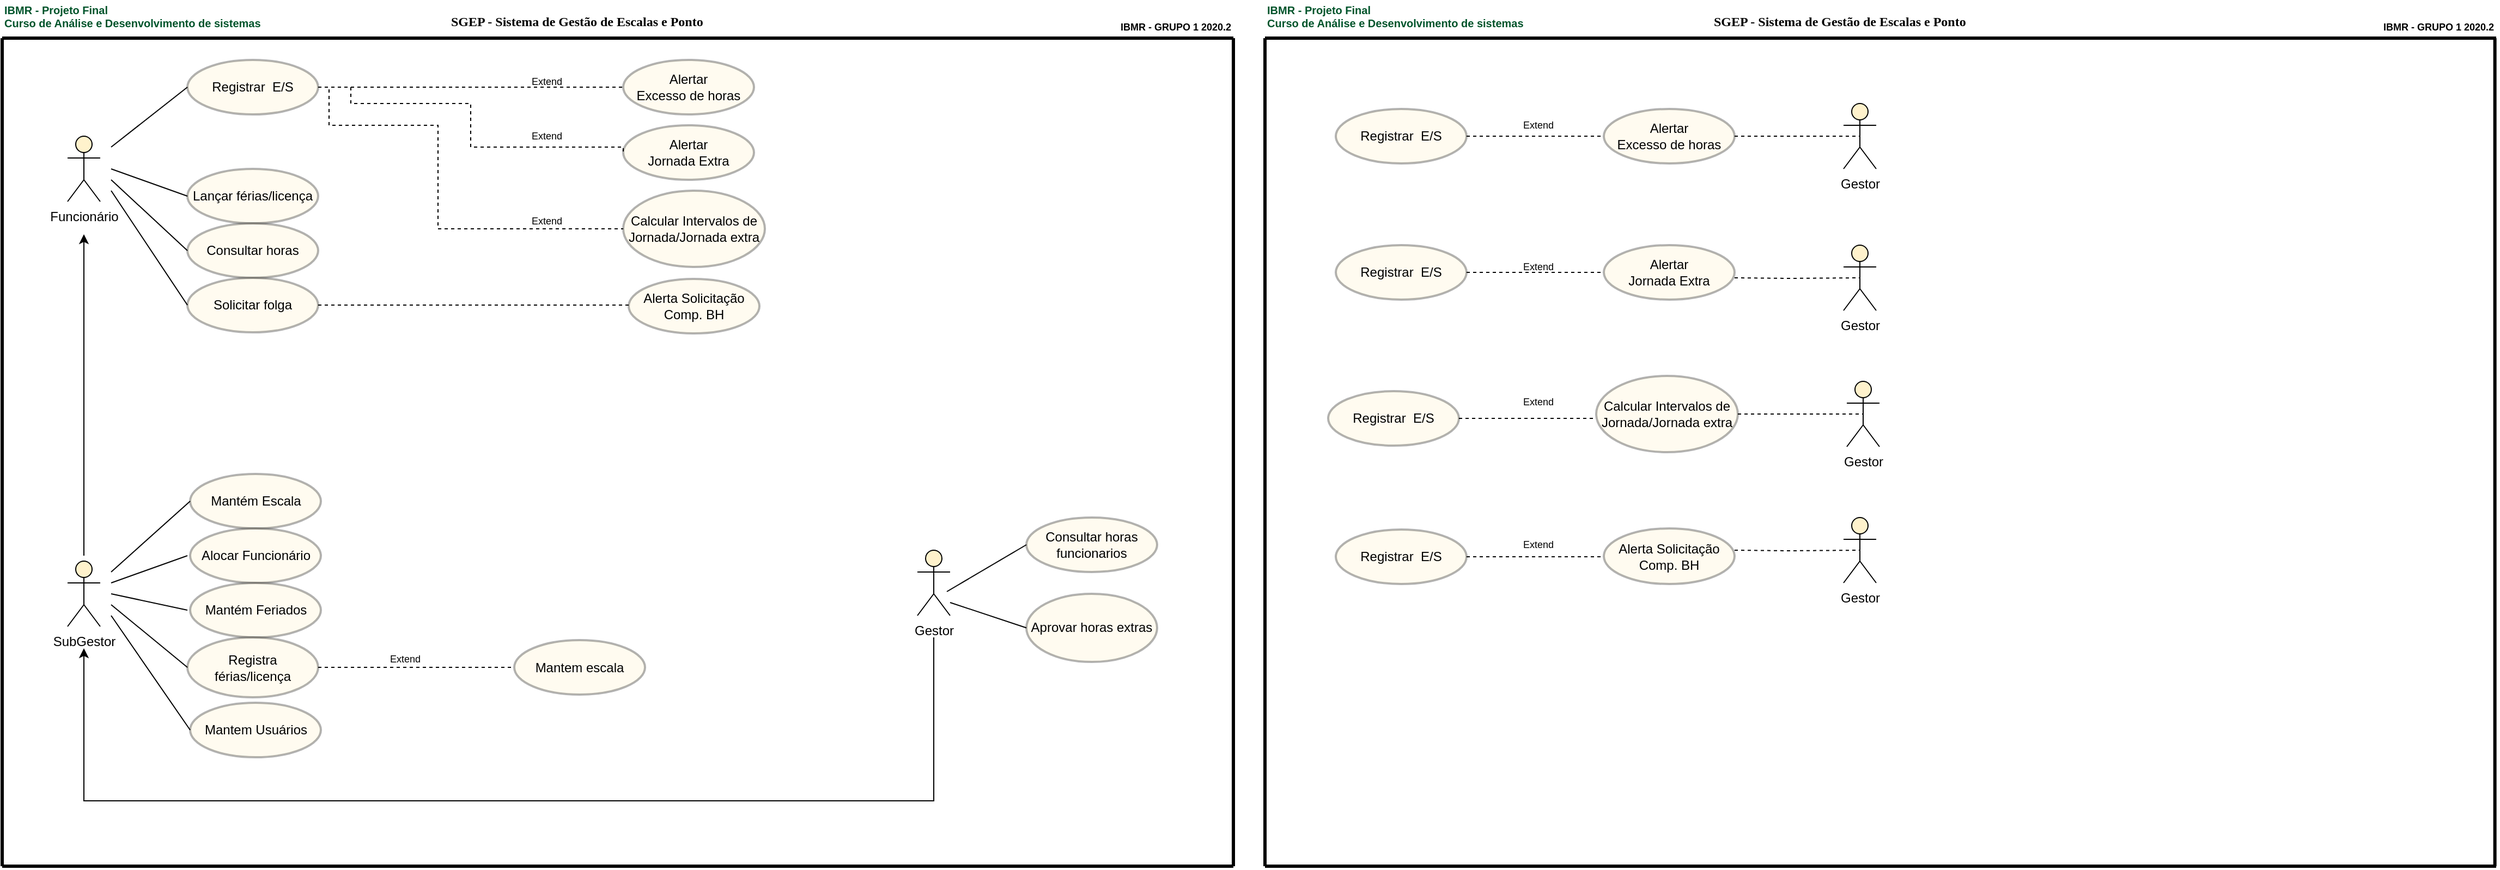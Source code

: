 <mxfile compressed="true" version="13.7.3" type="device"><diagram id="foWhsf25fvCKEfBYoywV" name="Page-1"><mxGraphModel dx="1422" dy="822" grid="0" gridSize="10" guides="1" tooltips="1" connect="1" arrows="1" fold="1" page="1" pageScale="1" pageWidth="1169" pageHeight="827" math="0" shadow="0"><root><mxCell id="0"/><mxCell id="1" parent="0"/><mxCell id="kycE4sIJt7YBiQGmv8bD-1" value="Funcionário&lt;br&gt;" style="shape=umlActor;verticalLabelPosition=bottom;verticalAlign=top;html=1;outlineConnect=0;fillColor=#fff2cc;" parent="1" vertex="1"><mxGeometry x="90" y="130" width="30" height="60" as="geometry"/></mxCell><mxCell id="kycE4sIJt7YBiQGmv8bD-5" value="SGEP - Sistema de Gestão de Escalas e Ponto" style="text;html=1;align=left;verticalAlign=middle;whiteSpace=wrap;rounded=0;opacity=30;fontFamily=Verdana;fontStyle=1" parent="1" vertex="1"><mxGeometry x="440" y="15" width="310" height="20" as="geometry"/></mxCell><mxCell id="97PeL073SL1VB_IaSIYJ-3" style="edgeStyle=orthogonalEdgeStyle;rounded=0;orthogonalLoop=1;jettySize=auto;html=1;exitX=1;exitY=0.5;exitDx=0;exitDy=0;fontSize=9;dashed=1;endArrow=none;endFill=0;" parent="1" source="kycE4sIJt7YBiQGmv8bD-8" target="n0idPbHLOJhVAurB8JQe-11" edge="1"><mxGeometry relative="1" as="geometry"/></mxCell><mxCell id="kycE4sIJt7YBiQGmv8bD-8" value="Registrar&amp;nbsp; E/S" style="ellipse;whiteSpace=wrap;html=1;strokeWidth=2;opacity=30;fillColor=#fff2cc;" parent="1" vertex="1"><mxGeometry x="200" y="60" width="120" height="50" as="geometry"/></mxCell><mxCell id="kycE4sIJt7YBiQGmv8bD-10" value="Lançar férias/licença" style="ellipse;whiteSpace=wrap;html=1;strokeWidth=2;opacity=30;fillColor=#fff2cc;" parent="1" vertex="1"><mxGeometry x="200" y="160" width="120" height="50" as="geometry"/></mxCell><mxCell id="kycE4sIJt7YBiQGmv8bD-12" value="Consultar horas" style="ellipse;whiteSpace=wrap;html=1;strokeWidth=2;opacity=30;fillColor=#fff2cc;" parent="1" vertex="1"><mxGeometry x="200" y="210" width="120" height="50" as="geometry"/></mxCell><mxCell id="kycE4sIJt7YBiQGmv8bD-13" value="Solicitar folga&lt;br&gt;" style="ellipse;whiteSpace=wrap;html=1;strokeWidth=2;opacity=30;fillColor=#fff2cc;" parent="1" vertex="1"><mxGeometry x="200" y="260" width="120" height="50" as="geometry"/></mxCell><mxCell id="kycE4sIJt7YBiQGmv8bD-34" value="" style="endArrow=none;html=1;exitX=0;exitY=0.5;exitDx=0;exitDy=0;" parent="1" source="kycE4sIJt7YBiQGmv8bD-8" edge="1"><mxGeometry width="50" height="50" relative="1" as="geometry"><mxPoint x="560" y="300" as="sourcePoint"/><mxPoint x="130" y="140" as="targetPoint"/></mxGeometry></mxCell><mxCell id="33OXJP3kfOeiL8WoAU79-2" value="" style="endArrow=none;html=1;entryX=0;entryY=0.5;entryDx=0;entryDy=0;" parent="1" target="kycE4sIJt7YBiQGmv8bD-10" edge="1"><mxGeometry width="50" height="50" relative="1" as="geometry"><mxPoint x="130" y="160" as="sourcePoint"/><mxPoint x="480" y="350" as="targetPoint"/></mxGeometry></mxCell><mxCell id="33OXJP3kfOeiL8WoAU79-3" value="" style="endArrow=none;html=1;entryX=0;entryY=0.5;entryDx=0;entryDy=0;" parent="1" target="kycE4sIJt7YBiQGmv8bD-12" edge="1"><mxGeometry width="50" height="50" relative="1" as="geometry"><mxPoint x="130" y="170" as="sourcePoint"/><mxPoint x="480" y="350" as="targetPoint"/></mxGeometry></mxCell><mxCell id="33OXJP3kfOeiL8WoAU79-4" value="" style="endArrow=none;html=1;entryX=0;entryY=0.5;entryDx=0;entryDy=0;" parent="1" target="kycE4sIJt7YBiQGmv8bD-13" edge="1"><mxGeometry width="50" height="50" relative="1" as="geometry"><mxPoint x="130" y="180" as="sourcePoint"/><mxPoint x="480" y="350" as="targetPoint"/></mxGeometry></mxCell><mxCell id="KG7OXIrDNvwEWNZNY_vG-3" style="edgeStyle=orthogonalEdgeStyle;rounded=0;orthogonalLoop=1;jettySize=auto;html=1;exitX=0.5;exitY=0.5;exitDx=0;exitDy=0;exitPerimeter=0;" parent="1" edge="1"><mxGeometry relative="1" as="geometry"><mxPoint x="105" y="220" as="targetPoint"/><Array as="points"><mxPoint x="105" y="390"/><mxPoint x="105" y="390"/></Array><mxPoint x="105" y="515" as="sourcePoint"/></mxGeometry></mxCell><mxCell id="KG7OXIrDNvwEWNZNY_vG-4" value="SubGestor" style="shape=umlActor;verticalLabelPosition=bottom;verticalAlign=top;html=1;outlineConnect=0;fillColor=#fff2cc;" parent="1" vertex="1"><mxGeometry x="90" y="520" width="30" height="60" as="geometry"/></mxCell><mxCell id="KG7OXIrDNvwEWNZNY_vG-7" value="Mantém Escala" style="ellipse;whiteSpace=wrap;html=1;strokeWidth=2;fillColor=#fff2cc;opacity=30;" parent="1" vertex="1"><mxGeometry x="202.5" y="440" width="120" height="50" as="geometry"/></mxCell><mxCell id="KG7OXIrDNvwEWNZNY_vG-8" value="Alocar Funcionário&lt;br&gt;" style="ellipse;whiteSpace=wrap;html=1;strokeWidth=2;fillColor=#fff2cc;opacity=30;" parent="1" vertex="1"><mxGeometry x="202.5" y="490" width="120" height="50" as="geometry"/></mxCell><mxCell id="KG7OXIrDNvwEWNZNY_vG-9" value="Mantém Feriados" style="ellipse;whiteSpace=wrap;html=1;strokeWidth=2;fillColor=#fff2cc;opacity=30;" parent="1" vertex="1"><mxGeometry x="202.5" y="540" width="120" height="50" as="geometry"/></mxCell><mxCell id="vT3QeHPFJL68Tq0sXoHv-1" value="Consultar horas funcionarios" style="ellipse;whiteSpace=wrap;html=1;strokeWidth=2;opacity=30;fillColor=#fff2cc;" parent="1" vertex="1"><mxGeometry x="970" y="480" width="120" height="50" as="geometry"/></mxCell><mxCell id="97PeL073SL1VB_IaSIYJ-14" style="edgeStyle=orthogonalEdgeStyle;rounded=0;orthogonalLoop=1;jettySize=auto;html=1;exitX=1;exitY=0.5;exitDx=0;exitDy=0;dashed=1;endArrow=none;endFill=0;fontSize=9;" parent="1" source="vT3QeHPFJL68Tq0sXoHv-3" target="n0idPbHLOJhVAurB8JQe-10" edge="1"><mxGeometry relative="1" as="geometry"/></mxCell><mxCell id="vT3QeHPFJL68Tq0sXoHv-3" value="Registra férias/licença" style="ellipse;whiteSpace=wrap;html=1;strokeWidth=2;opacity=30;fillColor=#fff2cc;" parent="1" vertex="1"><mxGeometry x="200" y="590" width="120" height="55" as="geometry"/></mxCell><mxCell id="vT3QeHPFJL68Tq0sXoHv-4" value="Aprovar horas extras" style="ellipse;whiteSpace=wrap;html=1;strokeWidth=2;opacity=30;fillColor=#fff2cc;" parent="1" vertex="1"><mxGeometry x="970" y="550" width="120" height="62.5" as="geometry"/></mxCell><mxCell id="vT3QeHPFJL68Tq0sXoHv-6" value="Mantem Usuários" style="ellipse;whiteSpace=wrap;html=1;strokeWidth=2;fillColor=#fff2cc;opacity=30;" parent="1" vertex="1"><mxGeometry x="202.5" y="650" width="120" height="50" as="geometry"/></mxCell><mxCell id="vT3QeHPFJL68Tq0sXoHv-23" value="" style="endArrow=none;html=1;entryX=0;entryY=0.5;entryDx=0;entryDy=0;endFill=0;" parent="1" target="KG7OXIrDNvwEWNZNY_vG-7" edge="1"><mxGeometry width="50" height="50" relative="1" as="geometry"><mxPoint x="130" y="530" as="sourcePoint"/><mxPoint x="212.5" y="425" as="targetPoint"/></mxGeometry></mxCell><mxCell id="vT3QeHPFJL68Tq0sXoHv-24" value="" style="endArrow=none;html=1;endFill=0;" parent="1" edge="1"><mxGeometry width="50" height="50" relative="1" as="geometry"><mxPoint x="130" y="540" as="sourcePoint"/><mxPoint x="200" y="515" as="targetPoint"/></mxGeometry></mxCell><mxCell id="vT3QeHPFJL68Tq0sXoHv-25" value="" style="endArrow=none;html=1;endFill=0;" parent="1" edge="1"><mxGeometry width="50" height="50" relative="1" as="geometry"><mxPoint x="130" y="550" as="sourcePoint"/><mxPoint x="200" y="565" as="targetPoint"/></mxGeometry></mxCell><mxCell id="vT3QeHPFJL68Tq0sXoHv-26" value="" style="endArrow=none;html=1;endFill=0;entryX=0;entryY=0.5;entryDx=0;entryDy=0;" parent="1" target="vT3QeHPFJL68Tq0sXoHv-3" edge="1"><mxGeometry width="50" height="50" relative="1" as="geometry"><mxPoint x="130" y="560" as="sourcePoint"/><mxPoint x="210" y="575" as="targetPoint"/></mxGeometry></mxCell><mxCell id="vT3QeHPFJL68Tq0sXoHv-28" value="" style="endArrow=none;html=1;endFill=0;entryX=0;entryY=0.5;entryDx=0;entryDy=0;" parent="1" target="vT3QeHPFJL68Tq0sXoHv-6" edge="1"><mxGeometry width="50" height="50" relative="1" as="geometry"><mxPoint x="130" y="570" as="sourcePoint"/><mxPoint x="212.5" y="682.5" as="targetPoint"/></mxGeometry></mxCell><mxCell id="n0idPbHLOJhVAurB8JQe-2" value="Calcular Intervalos de Jornada/Jornada extra" style="ellipse;whiteSpace=wrap;html=1;strokeWidth=2;opacity=30;fillColor=#fff2cc;" parent="1" vertex="1"><mxGeometry x="600" y="180" width="130" height="70" as="geometry"/></mxCell><mxCell id="n0idPbHLOJhVAurB8JQe-3" value="" style="endArrow=none;html=1;fontFamily=Verdana;strokeWidth=3;" parent="1" edge="1"><mxGeometry width="50" height="50" relative="1" as="geometry"><mxPoint x="30" y="40" as="sourcePoint"/><mxPoint x="1160" y="40" as="targetPoint"/></mxGeometry></mxCell><mxCell id="n0idPbHLOJhVAurB8JQe-4" value="" style="endArrow=none;html=1;fontFamily=Verdana;strokeWidth=3;" parent="1" edge="1"><mxGeometry width="50" height="50" relative="1" as="geometry"><mxPoint x="30" y="800" as="sourcePoint"/><mxPoint x="1160" y="800" as="targetPoint"/></mxGeometry></mxCell><mxCell id="n0idPbHLOJhVAurB8JQe-5" value="" style="endArrow=none;html=1;fontFamily=Verdana;strokeWidth=3;" parent="1" edge="1"><mxGeometry width="50" height="50" relative="1" as="geometry"><mxPoint x="30" y="40" as="sourcePoint"/><mxPoint x="30" y="800" as="targetPoint"/></mxGeometry></mxCell><mxCell id="n0idPbHLOJhVAurB8JQe-10" value="Mantem escala" style="ellipse;whiteSpace=wrap;html=1;strokeWidth=2;opacity=30;fillColor=#fff2cc;" parent="1" vertex="1"><mxGeometry x="500" y="592.5" width="120" height="50" as="geometry"/></mxCell><mxCell id="n0idPbHLOJhVAurB8JQe-11" value="Alertar&lt;br&gt;Excesso de horas" style="ellipse;whiteSpace=wrap;html=1;strokeWidth=2;opacity=30;fillColor=#fff2cc;" parent="1" vertex="1"><mxGeometry x="600" y="60" width="120" height="50" as="geometry"/></mxCell><mxCell id="n0idPbHLOJhVAurB8JQe-12" value="Alertar &lt;br&gt;Jornada Extra" style="ellipse;whiteSpace=wrap;html=1;strokeWidth=2;opacity=30;fillColor=#fff2cc;" parent="1" vertex="1"><mxGeometry x="600" y="120" width="120" height="50" as="geometry"/></mxCell><mxCell id="n0idPbHLOJhVAurB8JQe-13" value="Alerta Solicitação Comp. BH" style="ellipse;whiteSpace=wrap;html=1;strokeWidth=2;opacity=30;fillColor=#fff2cc;" parent="1" vertex="1"><mxGeometry x="605" y="261" width="120" height="50" as="geometry"/></mxCell><mxCell id="n0idPbHLOJhVAurB8JQe-22" value="" style="endArrow=none;html=1;fontFamily=Verdana;strokeWidth=3;" parent="1" edge="1"><mxGeometry width="50" height="50" relative="1" as="geometry"><mxPoint x="1160" y="40" as="sourcePoint"/><mxPoint x="1160" y="800" as="targetPoint"/></mxGeometry></mxCell><mxCell id="n0idPbHLOJhVAurB8JQe-23" value="IBMR - GRUPO 1 2020.2" style="text;html=1;strokeColor=none;fillColor=none;align=right;verticalAlign=middle;whiteSpace=wrap;rounded=0;fontFamily=Helvetica;fontStyle=1;fontSize=9;" parent="1" vertex="1"><mxGeometry x="980" y="20" width="180" height="20" as="geometry"/></mxCell><mxCell id="97PeL073SL1VB_IaSIYJ-1" value="IBMR - Projeto Final&lt;br&gt;Curso de Análise e Desenvolvimento de sistemas" style="text;html=1;align=left;verticalAlign=middle;resizable=0;points=[];autosize=1;fontSize=10;fontFamily=Helvetica;fontStyle=1;fontColor=#00542B;" parent="1" vertex="1"><mxGeometry x="30" y="5" width="250" height="30" as="geometry"/></mxCell><mxCell id="97PeL073SL1VB_IaSIYJ-4" value="Extend" style="text;html=1;strokeColor=none;fillColor=none;align=center;verticalAlign=middle;whiteSpace=wrap;rounded=0;fontSize=9;" parent="1" vertex="1"><mxGeometry x="510" y="70" width="40" height="20" as="geometry"/></mxCell><mxCell id="97PeL073SL1VB_IaSIYJ-8" style="edgeStyle=orthogonalEdgeStyle;rounded=0;orthogonalLoop=1;jettySize=auto;html=1;entryX=0.5;entryY=0.5;entryDx=0;entryDy=0;entryPerimeter=0;dashed=1;endArrow=none;endFill=0;fontSize=9;" parent="1" source="97PeL073SL1VB_IaSIYJ-6" target="97PeL073SL1VB_IaSIYJ-7" edge="1"><mxGeometry relative="1" as="geometry"/></mxCell><mxCell id="97PeL073SL1VB_IaSIYJ-6" value="Alertar&lt;br&gt;Excesso de horas" style="ellipse;whiteSpace=wrap;html=1;strokeWidth=2;opacity=30;fillColor=#fff2cc;" parent="1" vertex="1"><mxGeometry x="1500" y="105" width="120" height="50" as="geometry"/></mxCell><mxCell id="97PeL073SL1VB_IaSIYJ-7" value="Gestor" style="shape=umlActor;verticalLabelPosition=bottom;verticalAlign=top;html=1;outlineConnect=0;fillColor=#fff2cc;" parent="1" vertex="1"><mxGeometry x="1720" y="100" width="30" height="60" as="geometry"/></mxCell><mxCell id="97PeL073SL1VB_IaSIYJ-10" style="edgeStyle=orthogonalEdgeStyle;rounded=0;orthogonalLoop=1;jettySize=auto;html=1;exitX=1;exitY=0.5;exitDx=0;exitDy=0;dashed=1;endArrow=none;endFill=0;fontSize=9;" parent="1" source="97PeL073SL1VB_IaSIYJ-9" target="97PeL073SL1VB_IaSIYJ-6" edge="1"><mxGeometry relative="1" as="geometry"/></mxCell><mxCell id="97PeL073SL1VB_IaSIYJ-9" value="Registrar&amp;nbsp; E/S" style="ellipse;whiteSpace=wrap;html=1;strokeWidth=2;opacity=30;fillColor=#fff2cc;" parent="1" vertex="1"><mxGeometry x="1254" y="105" width="120" height="50" as="geometry"/></mxCell><mxCell id="97PeL073SL1VB_IaSIYJ-16" style="edgeStyle=orthogonalEdgeStyle;rounded=0;orthogonalLoop=1;jettySize=auto;html=1;endArrow=classic;endFill=1;fontSize=9;startArrow=none;startFill=0;" parent="1" edge="1"><mxGeometry relative="1" as="geometry"><mxPoint x="885" y="590" as="sourcePoint"/><mxPoint x="105" y="600" as="targetPoint"/><Array as="points"><mxPoint x="885" y="740"/><mxPoint x="105" y="740"/></Array></mxGeometry></mxCell><mxCell id="97PeL073SL1VB_IaSIYJ-11" value="Gestor" style="shape=umlActor;verticalLabelPosition=bottom;verticalAlign=top;html=1;outlineConnect=0;fillColor=#fff2cc;" parent="1" vertex="1"><mxGeometry x="870" y="510" width="30" height="60" as="geometry"/></mxCell><mxCell id="97PeL073SL1VB_IaSIYJ-15" value="Extend" style="text;html=1;strokeColor=none;fillColor=none;align=center;verticalAlign=middle;whiteSpace=wrap;rounded=0;fontSize=9;" parent="1" vertex="1"><mxGeometry x="380" y="600" width="40" height="20" as="geometry"/></mxCell><mxCell id="97PeL073SL1VB_IaSIYJ-18" style="edgeStyle=orthogonalEdgeStyle;rounded=0;orthogonalLoop=1;jettySize=auto;html=1;exitX=1;exitY=0.5;exitDx=0;exitDy=0;fontSize=9;dashed=1;endArrow=none;endFill=0;entryX=0;entryY=0.5;entryDx=0;entryDy=0;" parent="1" source="kycE4sIJt7YBiQGmv8bD-8" target="n0idPbHLOJhVAurB8JQe-12" edge="1"><mxGeometry relative="1" as="geometry"><mxPoint x="330" y="95" as="sourcePoint"/><mxPoint x="610" y="95" as="targetPoint"/><Array as="points"><mxPoint x="350" y="85"/><mxPoint x="350" y="100"/><mxPoint x="460" y="100"/><mxPoint x="460" y="140"/><mxPoint x="600" y="140"/></Array></mxGeometry></mxCell><mxCell id="97PeL073SL1VB_IaSIYJ-19" value="Extend" style="text;html=1;strokeColor=none;fillColor=none;align=center;verticalAlign=middle;whiteSpace=wrap;rounded=0;fontSize=9;" parent="1" vertex="1"><mxGeometry x="510" y="120" width="40" height="20" as="geometry"/></mxCell><mxCell id="97PeL073SL1VB_IaSIYJ-20" style="edgeStyle=orthogonalEdgeStyle;rounded=0;orthogonalLoop=1;jettySize=auto;html=1;exitX=1;exitY=0.5;exitDx=0;exitDy=0;fontSize=9;dashed=1;endArrow=none;endFill=0;entryX=0;entryY=0.5;entryDx=0;entryDy=0;" parent="1" source="kycE4sIJt7YBiQGmv8bD-8" target="n0idPbHLOJhVAurB8JQe-2" edge="1"><mxGeometry relative="1" as="geometry"><mxPoint x="330" y="95" as="sourcePoint"/><mxPoint x="610" y="155" as="targetPoint"/><Array as="points"><mxPoint x="330" y="85"/><mxPoint x="330" y="120"/><mxPoint x="430" y="120"/><mxPoint x="430" y="215"/></Array></mxGeometry></mxCell><mxCell id="97PeL073SL1VB_IaSIYJ-21" value="Extend" style="text;html=1;strokeColor=none;fillColor=none;align=center;verticalAlign=middle;whiteSpace=wrap;rounded=0;fontSize=9;" parent="1" vertex="1"><mxGeometry x="510" y="198" width="40" height="20" as="geometry"/></mxCell><mxCell id="97PeL073SL1VB_IaSIYJ-22" style="edgeStyle=orthogonalEdgeStyle;rounded=0;orthogonalLoop=1;jettySize=auto;html=1;exitX=1;exitY=0.5;exitDx=0;exitDy=0;fontSize=9;dashed=1;endArrow=none;endFill=0;entryX=0;entryY=0.5;entryDx=0;entryDy=0;" parent="1" source="kycE4sIJt7YBiQGmv8bD-13" target="n0idPbHLOJhVAurB8JQe-13" edge="1"><mxGeometry relative="1" as="geometry"><mxPoint x="350" y="250" as="sourcePoint"/><mxPoint x="630" y="380" as="targetPoint"/><Array as="points"><mxPoint x="605" y="285"/></Array></mxGeometry></mxCell><mxCell id="97PeL073SL1VB_IaSIYJ-23" value="SGEP - Sistema de Gestão de Escalas e Ponto" style="text;html=1;align=left;verticalAlign=middle;whiteSpace=wrap;rounded=0;opacity=30;fontFamily=Verdana;fontStyle=1" parent="1" vertex="1"><mxGeometry x="1599" y="15" width="310" height="20" as="geometry"/></mxCell><mxCell id="97PeL073SL1VB_IaSIYJ-25" value="" style="endArrow=none;html=1;fontFamily=Verdana;strokeWidth=3;" parent="1" edge="1"><mxGeometry width="50" height="50" relative="1" as="geometry"><mxPoint x="1189" y="40" as="sourcePoint"/><mxPoint x="2319" y="40" as="targetPoint"/></mxGeometry></mxCell><mxCell id="97PeL073SL1VB_IaSIYJ-26" value="IBMR - GRUPO 1 2020.2" style="text;html=1;strokeColor=none;fillColor=none;align=right;verticalAlign=middle;whiteSpace=wrap;rounded=0;fontFamily=Helvetica;fontStyle=1;fontSize=9;" parent="1" vertex="1"><mxGeometry x="2139" y="20" width="180" height="20" as="geometry"/></mxCell><mxCell id="97PeL073SL1VB_IaSIYJ-27" value="IBMR - Projeto Final&lt;br&gt;Curso de Análise e Desenvolvimento de sistemas" style="text;html=1;align=left;verticalAlign=middle;resizable=0;points=[];autosize=1;fontSize=10;fontFamily=Helvetica;fontStyle=1;fontColor=#00542B;" parent="1" vertex="1"><mxGeometry x="1189" y="5" width="250" height="30" as="geometry"/></mxCell><mxCell id="97PeL073SL1VB_IaSIYJ-29" value="" style="endArrow=none;html=1;fontFamily=Verdana;strokeWidth=3;" parent="1" edge="1"><mxGeometry width="50" height="50" relative="1" as="geometry"><mxPoint x="30" y="40" as="sourcePoint"/><mxPoint x="30" y="800" as="targetPoint"/></mxGeometry></mxCell><mxCell id="97PeL073SL1VB_IaSIYJ-30" value="" style="endArrow=none;html=1;fontFamily=Verdana;strokeWidth=3;" parent="1" edge="1"><mxGeometry width="50" height="50" relative="1" as="geometry"><mxPoint x="1189" y="40" as="sourcePoint"/><mxPoint x="1189" y="800" as="targetPoint"/></mxGeometry></mxCell><mxCell id="97PeL073SL1VB_IaSIYJ-31" value="" style="endArrow=none;html=1;fontFamily=Verdana;strokeWidth=3;" parent="1" edge="1"><mxGeometry width="50" height="50" relative="1" as="geometry"><mxPoint x="2317.82" y="40" as="sourcePoint"/><mxPoint x="2317.82" y="800" as="targetPoint"/></mxGeometry></mxCell><mxCell id="97PeL073SL1VB_IaSIYJ-32" value="" style="endArrow=none;html=1;fontFamily=Verdana;strokeWidth=3;" parent="1" edge="1"><mxGeometry width="50" height="50" relative="1" as="geometry"><mxPoint x="1189" y="800" as="sourcePoint"/><mxPoint x="2319" y="800" as="targetPoint"/></mxGeometry></mxCell><mxCell id="97PeL073SL1VB_IaSIYJ-33" value="Alertar &lt;br&gt;Jornada Extra" style="ellipse;whiteSpace=wrap;html=1;strokeWidth=2;opacity=30;fillColor=#fff2cc;" parent="1" vertex="1"><mxGeometry x="1500" y="230" width="120" height="50" as="geometry"/></mxCell><mxCell id="97PeL073SL1VB_IaSIYJ-34" value="Calcular Intervalos de Jornada/Jornada extra" style="ellipse;whiteSpace=wrap;html=1;strokeWidth=2;opacity=30;fillColor=#fff2cc;" parent="1" vertex="1"><mxGeometry x="1493" y="350" width="130" height="70" as="geometry"/></mxCell><mxCell id="97PeL073SL1VB_IaSIYJ-35" value="Alerta Solicitação Comp. BH" style="ellipse;whiteSpace=wrap;html=1;strokeWidth=2;opacity=30;fillColor=#fff2cc;" parent="1" vertex="1"><mxGeometry x="1500" y="490" width="120" height="51" as="geometry"/></mxCell><mxCell id="97PeL073SL1VB_IaSIYJ-36" style="edgeStyle=orthogonalEdgeStyle;rounded=0;orthogonalLoop=1;jettySize=auto;html=1;entryX=0.5;entryY=0.5;entryDx=0;entryDy=0;entryPerimeter=0;dashed=1;endArrow=none;endFill=0;fontSize=9;" parent="1" target="97PeL073SL1VB_IaSIYJ-37" edge="1"><mxGeometry relative="1" as="geometry"><mxPoint x="1620.0" y="260" as="sourcePoint"/></mxGeometry></mxCell><mxCell id="97PeL073SL1VB_IaSIYJ-37" value="Gestor" style="shape=umlActor;verticalLabelPosition=bottom;verticalAlign=top;html=1;outlineConnect=0;fillColor=#fff2cc;" parent="1" vertex="1"><mxGeometry x="1720" y="230" width="30" height="60" as="geometry"/></mxCell><mxCell id="97PeL073SL1VB_IaSIYJ-38" style="edgeStyle=orthogonalEdgeStyle;rounded=0;orthogonalLoop=1;jettySize=auto;html=1;entryX=0.5;entryY=0.5;entryDx=0;entryDy=0;entryPerimeter=0;dashed=1;endArrow=none;endFill=0;fontSize=9;exitX=1;exitY=0.5;exitDx=0;exitDy=0;" parent="1" source="97PeL073SL1VB_IaSIYJ-34" target="97PeL073SL1VB_IaSIYJ-39" edge="1"><mxGeometry relative="1" as="geometry"><mxPoint x="1630.0" y="356" as="sourcePoint"/></mxGeometry></mxCell><mxCell id="97PeL073SL1VB_IaSIYJ-39" value="Gestor" style="shape=umlActor;verticalLabelPosition=bottom;verticalAlign=top;html=1;outlineConnect=0;fillColor=#fff2cc;" parent="1" vertex="1"><mxGeometry x="1723" y="355" width="30" height="60" as="geometry"/></mxCell><mxCell id="97PeL073SL1VB_IaSIYJ-40" style="edgeStyle=orthogonalEdgeStyle;rounded=0;orthogonalLoop=1;jettySize=auto;html=1;entryX=0.5;entryY=0.5;entryDx=0;entryDy=0;entryPerimeter=0;dashed=1;endArrow=none;endFill=0;fontSize=9;" parent="1" target="97PeL073SL1VB_IaSIYJ-41" edge="1"><mxGeometry relative="1" as="geometry"><mxPoint x="1620.0" y="510" as="sourcePoint"/></mxGeometry></mxCell><mxCell id="97PeL073SL1VB_IaSIYJ-41" value="Gestor" style="shape=umlActor;verticalLabelPosition=bottom;verticalAlign=top;html=1;outlineConnect=0;fillColor=#fff2cc;" parent="1" vertex="1"><mxGeometry x="1720" y="480" width="30" height="60" as="geometry"/></mxCell><mxCell id="97PeL073SL1VB_IaSIYJ-42" value="" style="endArrow=none;html=1;endFill=0;entryX=0;entryY=0.5;entryDx=0;entryDy=0;" parent="1" target="vT3QeHPFJL68Tq0sXoHv-1" edge="1"><mxGeometry width="50" height="50" relative="1" as="geometry"><mxPoint x="897" y="548" as="sourcePoint"/><mxPoint x="960" y="510" as="targetPoint"/></mxGeometry></mxCell><mxCell id="97PeL073SL1VB_IaSIYJ-44" value="" style="endArrow=none;html=1;endFill=0;entryX=0;entryY=0.5;entryDx=0;entryDy=0;" parent="1" target="vT3QeHPFJL68Tq0sXoHv-4" edge="1"><mxGeometry width="50" height="50" relative="1" as="geometry"><mxPoint x="900" y="558" as="sourcePoint"/><mxPoint x="980.0" y="515" as="targetPoint"/></mxGeometry></mxCell><mxCell id="97PeL073SL1VB_IaSIYJ-45" value="Registrar&amp;nbsp; E/S" style="ellipse;whiteSpace=wrap;html=1;strokeWidth=2;opacity=30;fillColor=#fff2cc;" parent="1" vertex="1"><mxGeometry x="1254" y="230" width="120" height="50" as="geometry"/></mxCell><mxCell id="97PeL073SL1VB_IaSIYJ-46" style="edgeStyle=orthogonalEdgeStyle;rounded=0;orthogonalLoop=1;jettySize=auto;html=1;exitX=1;exitY=0.5;exitDx=0;exitDy=0;dashed=1;endArrow=none;endFill=0;fontSize=9;" parent="1" source="97PeL073SL1VB_IaSIYJ-45" edge="1"><mxGeometry relative="1" as="geometry"><mxPoint x="1500.0" y="255" as="targetPoint"/></mxGeometry></mxCell><mxCell id="97PeL073SL1VB_IaSIYJ-47" value="Registrar&amp;nbsp; E/S" style="ellipse;whiteSpace=wrap;html=1;strokeWidth=2;opacity=30;fillColor=#fff2cc;" parent="1" vertex="1"><mxGeometry x="1247" y="364" width="120" height="50" as="geometry"/></mxCell><mxCell id="97PeL073SL1VB_IaSIYJ-48" style="edgeStyle=orthogonalEdgeStyle;rounded=0;orthogonalLoop=1;jettySize=auto;html=1;exitX=1;exitY=0.5;exitDx=0;exitDy=0;dashed=1;endArrow=none;endFill=0;fontSize=9;" parent="1" source="97PeL073SL1VB_IaSIYJ-47" edge="1"><mxGeometry relative="1" as="geometry"><mxPoint x="1493.0" y="389" as="targetPoint"/></mxGeometry></mxCell><mxCell id="97PeL073SL1VB_IaSIYJ-49" value="Registrar&amp;nbsp; E/S" style="ellipse;whiteSpace=wrap;html=1;strokeWidth=2;opacity=30;fillColor=#fff2cc;" parent="1" vertex="1"><mxGeometry x="1254" y="491" width="120" height="50" as="geometry"/></mxCell><mxCell id="97PeL073SL1VB_IaSIYJ-50" style="edgeStyle=orthogonalEdgeStyle;rounded=0;orthogonalLoop=1;jettySize=auto;html=1;exitX=1;exitY=0.5;exitDx=0;exitDy=0;dashed=1;endArrow=none;endFill=0;fontSize=9;" parent="1" source="97PeL073SL1VB_IaSIYJ-49" edge="1"><mxGeometry relative="1" as="geometry"><mxPoint x="1500.0" y="516" as="targetPoint"/></mxGeometry></mxCell><mxCell id="97PeL073SL1VB_IaSIYJ-51" value="Extend" style="text;html=1;strokeColor=none;fillColor=none;align=center;verticalAlign=middle;whiteSpace=wrap;rounded=0;fontSize=9;" parent="1" vertex="1"><mxGeometry x="1420" y="110" width="40" height="20" as="geometry"/></mxCell><mxCell id="97PeL073SL1VB_IaSIYJ-52" value="Extend" style="text;html=1;strokeColor=none;fillColor=none;align=center;verticalAlign=middle;whiteSpace=wrap;rounded=0;fontSize=9;" parent="1" vertex="1"><mxGeometry x="1420" y="240" width="40" height="20" as="geometry"/></mxCell><mxCell id="97PeL073SL1VB_IaSIYJ-53" value="Extend" style="text;html=1;strokeColor=none;fillColor=none;align=center;verticalAlign=middle;whiteSpace=wrap;rounded=0;fontSize=9;" parent="1" vertex="1"><mxGeometry x="1420" y="364" width="40" height="20" as="geometry"/></mxCell><mxCell id="97PeL073SL1VB_IaSIYJ-55" value="Extend" style="text;html=1;strokeColor=none;fillColor=none;align=center;verticalAlign=middle;whiteSpace=wrap;rounded=0;fontSize=9;" parent="1" vertex="1"><mxGeometry x="1420" y="495" width="40" height="20" as="geometry"/></mxCell></root></mxGraphModel></diagram></mxfile>